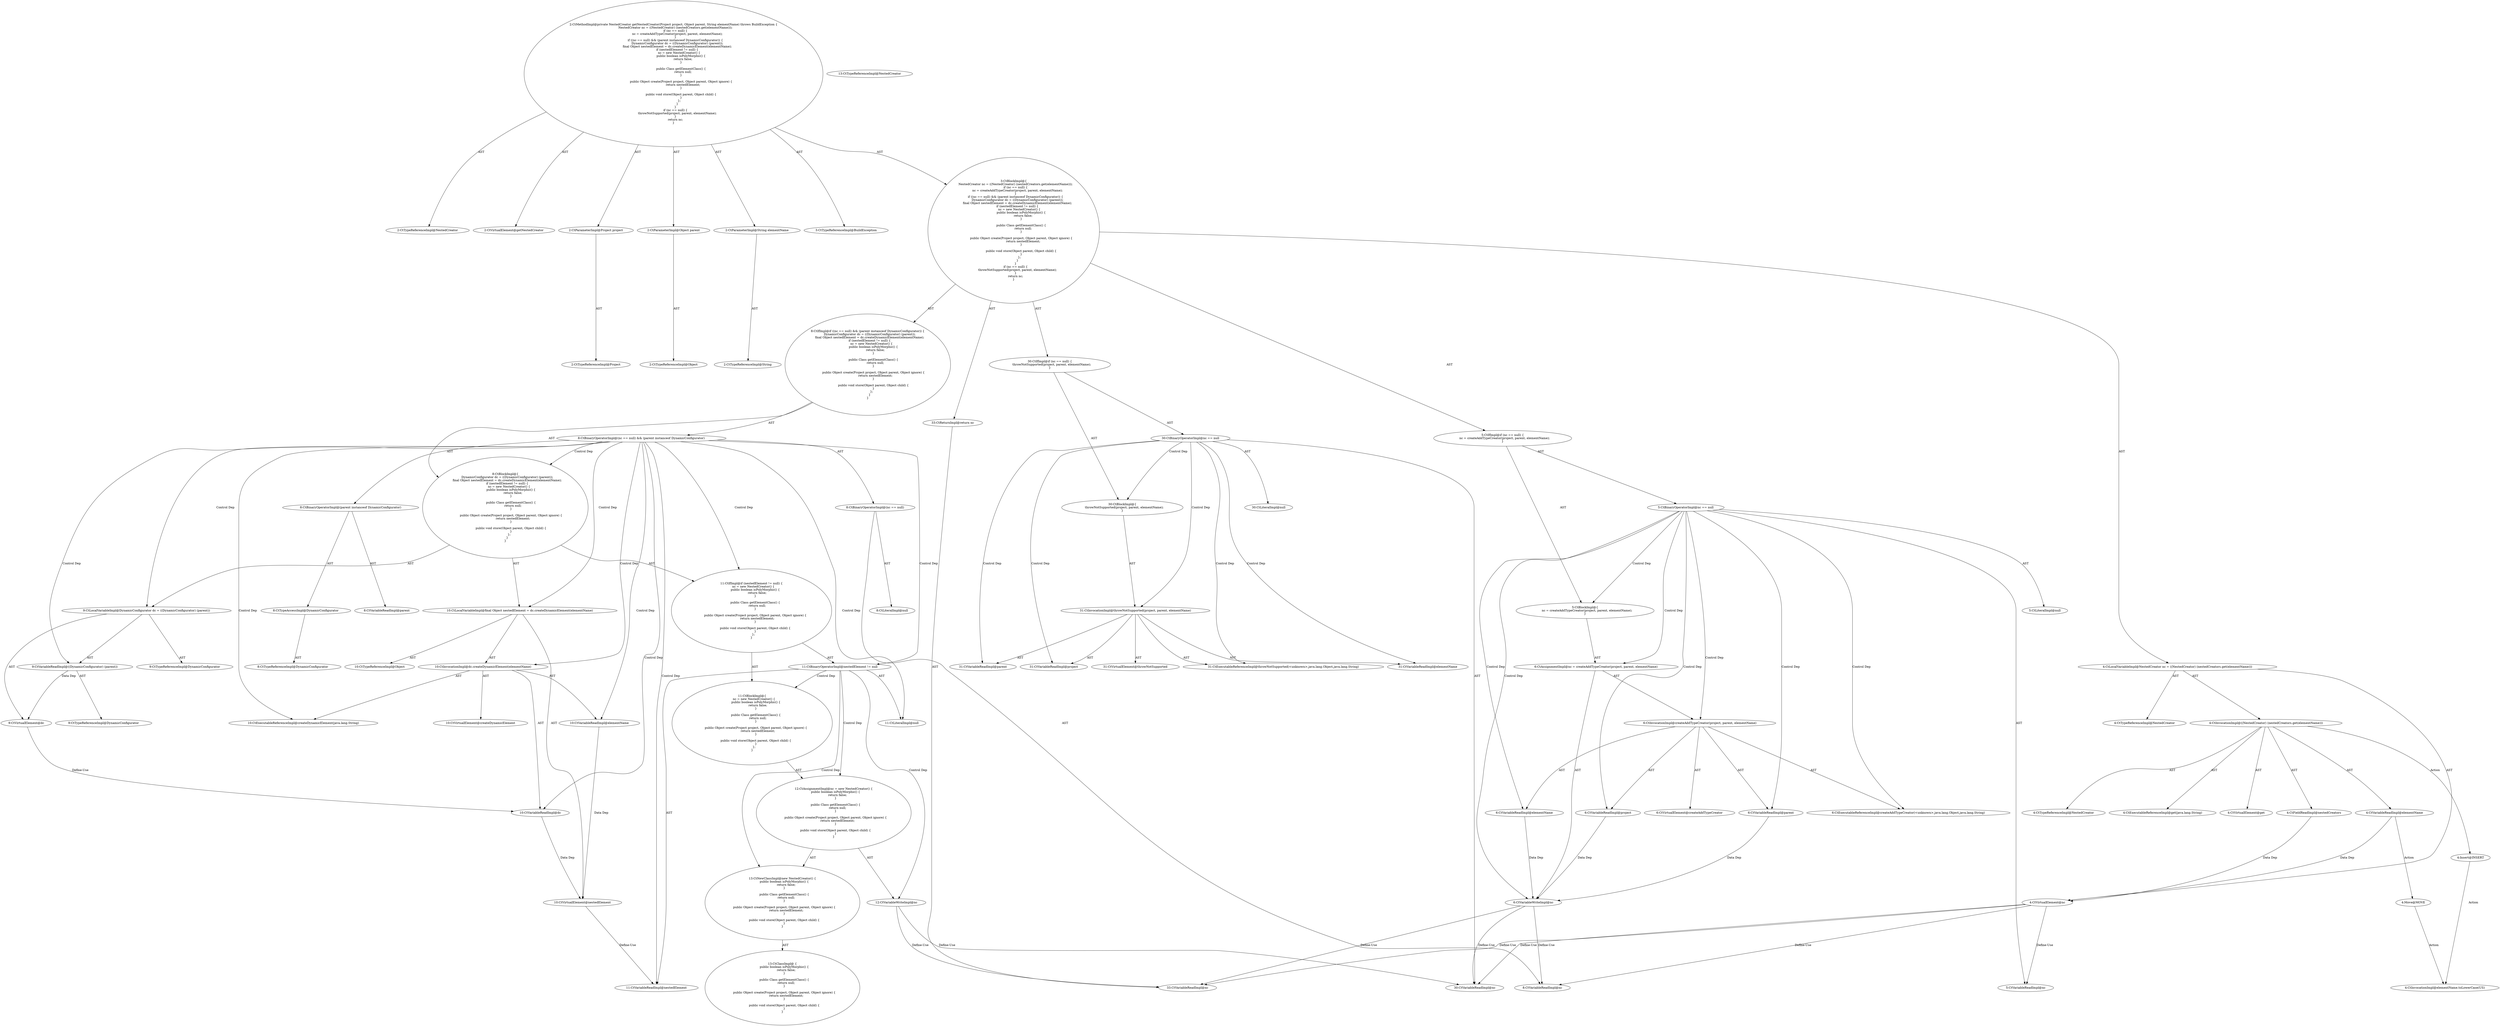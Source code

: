 digraph "getNestedCreator#?,Project,Object,String" {
0 [label="2:CtTypeReferenceImpl@NestedCreator" shape=ellipse]
1 [label="2:CtVirtualElement@getNestedCreator" shape=ellipse]
2 [label="2:CtParameterImpl@Project project" shape=ellipse]
3 [label="2:CtTypeReferenceImpl@Project" shape=ellipse]
4 [label="2:CtParameterImpl@Object parent" shape=ellipse]
5 [label="2:CtTypeReferenceImpl@Object" shape=ellipse]
6 [label="2:CtParameterImpl@String elementName" shape=ellipse]
7 [label="2:CtTypeReferenceImpl@String" shape=ellipse]
8 [label="3:CtTypeReferenceImpl@BuildException" shape=ellipse]
9 [label="4:CtTypeReferenceImpl@NestedCreator" shape=ellipse]
10 [label="4:CtExecutableReferenceImpl@get(java.lang.String)" shape=ellipse]
11 [label="4:CtVirtualElement@get" shape=ellipse]
12 [label="4:CtFieldReadImpl@nestedCreators" shape=ellipse]
13 [label="4:CtVariableReadImpl@elementName" shape=ellipse]
14 [label="4:CtInvocationImpl@((NestedCreator) (nestedCreators.get(elementName)))" shape=ellipse]
15 [label="4:CtTypeReferenceImpl@NestedCreator" shape=ellipse]
16 [label="4:CtVirtualElement@nc" shape=ellipse]
17 [label="4:CtLocalVariableImpl@NestedCreator nc = ((NestedCreator) (nestedCreators.get(elementName)))" shape=ellipse]
18 [label="5:CtVariableReadImpl@nc" shape=ellipse]
19 [label="5:CtLiteralImpl@null" shape=ellipse]
20 [label="5:CtBinaryOperatorImpl@nc == null" shape=ellipse]
21 [label="6:CtVariableWriteImpl@nc" shape=ellipse]
22 [label="6:CtExecutableReferenceImpl@createAddTypeCreator(<unknown>,java.lang.Object,java.lang.String)" shape=ellipse]
23 [label="6:CtVirtualElement@createAddTypeCreator" shape=ellipse]
24 [label="6:CtVariableReadImpl@project" shape=ellipse]
25 [label="6:CtVariableReadImpl@parent" shape=ellipse]
26 [label="6:CtVariableReadImpl@elementName" shape=ellipse]
27 [label="6:CtInvocationImpl@createAddTypeCreator(project, parent, elementName)" shape=ellipse]
28 [label="6:CtAssignmentImpl@nc = createAddTypeCreator(project, parent, elementName)" shape=ellipse]
29 [label="5:CtBlockImpl@\{
    nc = createAddTypeCreator(project, parent, elementName);
\}" shape=ellipse]
30 [label="5:CtIfImpl@if (nc == null) \{
    nc = createAddTypeCreator(project, parent, elementName);
\}" shape=ellipse]
31 [label="8:CtVariableReadImpl@nc" shape=ellipse]
32 [label="8:CtLiteralImpl@null" shape=ellipse]
33 [label="8:CtBinaryOperatorImpl@(nc == null)" shape=ellipse]
34 [label="8:CtVariableReadImpl@parent" shape=ellipse]
35 [label="8:CtTypeAccessImpl@DynamicConfigurator" shape=ellipse]
36 [label="8:CtTypeReferenceImpl@DynamicConfigurator" shape=ellipse]
37 [label="8:CtBinaryOperatorImpl@(parent instanceof DynamicConfigurator)" shape=ellipse]
38 [label="8:CtBinaryOperatorImpl@(nc == null) && (parent instanceof DynamicConfigurator)" shape=ellipse]
39 [label="9:CtTypeReferenceImpl@DynamicConfigurator" shape=ellipse]
40 [label="9:CtVariableReadImpl@((DynamicConfigurator) (parent))" shape=ellipse]
41 [label="9:CtTypeReferenceImpl@DynamicConfigurator" shape=ellipse]
42 [label="9:CtVirtualElement@dc" shape=ellipse]
43 [label="9:CtLocalVariableImpl@DynamicConfigurator dc = ((DynamicConfigurator) (parent))" shape=ellipse]
44 [label="10:CtTypeReferenceImpl@Object" shape=ellipse]
45 [label="10:CtExecutableReferenceImpl@createDynamicElement(java.lang.String)" shape=ellipse]
46 [label="10:CtVirtualElement@createDynamicElement" shape=ellipse]
47 [label="10:CtVariableReadImpl@dc" shape=ellipse]
48 [label="10:CtVariableReadImpl@elementName" shape=ellipse]
49 [label="10:CtInvocationImpl@dc.createDynamicElement(elementName)" shape=ellipse]
50 [label="10:CtVirtualElement@nestedElement" shape=ellipse]
51 [label="10:CtLocalVariableImpl@final Object nestedElement = dc.createDynamicElement(elementName)" shape=ellipse]
52 [label="11:CtVariableReadImpl@nestedElement" shape=ellipse]
53 [label="11:CtLiteralImpl@null" shape=ellipse]
54 [label="11:CtBinaryOperatorImpl@nestedElement != null" shape=ellipse]
55 [label="12:CtVariableWriteImpl@nc" shape=ellipse]
56 [label="13:CtTypeReferenceImpl@NestedCreator" shape=ellipse]
57 [label="13:CtNewClassImpl@new NestedCreator() \{
    public boolean isPolyMorphic() \{
        return false;
    \}

    public Class getElementClass() \{
        return null;
    \}

    public Object create(Project project, Object parent, Object ignore) \{
        return nestedElement;
    \}

    public void store(Object parent, Object child) \{
    \}
\}" shape=ellipse]
58 [label="13:CtClassImpl@ \{
    public boolean isPolyMorphic() \{
        return false;
    \}

    public Class getElementClass() \{
        return null;
    \}

    public Object create(Project project, Object parent, Object ignore) \{
        return nestedElement;
    \}

    public void store(Object parent, Object child) \{
    \}
\}" shape=ellipse]
59 [label="12:CtAssignmentImpl@nc = new NestedCreator() \{
    public boolean isPolyMorphic() \{
        return false;
    \}

    public Class getElementClass() \{
        return null;
    \}

    public Object create(Project project, Object parent, Object ignore) \{
        return nestedElement;
    \}

    public void store(Object parent, Object child) \{
    \}
\}" shape=ellipse]
60 [label="11:CtBlockImpl@\{
    nc = new NestedCreator() \{
        public boolean isPolyMorphic() \{
            return false;
        \}

        public Class getElementClass() \{
            return null;
        \}

        public Object create(Project project, Object parent, Object ignore) \{
            return nestedElement;
        \}

        public void store(Object parent, Object child) \{
        \}
    \};
\}" shape=ellipse]
61 [label="11:CtIfImpl@if (nestedElement != null) \{
    nc = new NestedCreator() \{
        public boolean isPolyMorphic() \{
            return false;
        \}

        public Class getElementClass() \{
            return null;
        \}

        public Object create(Project project, Object parent, Object ignore) \{
            return nestedElement;
        \}

        public void store(Object parent, Object child) \{
        \}
    \};
\}" shape=ellipse]
62 [label="8:CtBlockImpl@\{
    DynamicConfigurator dc = ((DynamicConfigurator) (parent));
    final Object nestedElement = dc.createDynamicElement(elementName);
    if (nestedElement != null) \{
        nc = new NestedCreator() \{
            public boolean isPolyMorphic() \{
                return false;
            \}

            public Class getElementClass() \{
                return null;
            \}

            public Object create(Project project, Object parent, Object ignore) \{
                return nestedElement;
            \}

            public void store(Object parent, Object child) \{
            \}
        \};
    \}
\}" shape=ellipse]
63 [label="8:CtIfImpl@if ((nc == null) && (parent instanceof DynamicConfigurator)) \{
    DynamicConfigurator dc = ((DynamicConfigurator) (parent));
    final Object nestedElement = dc.createDynamicElement(elementName);
    if (nestedElement != null) \{
        nc = new NestedCreator() \{
            public boolean isPolyMorphic() \{
                return false;
            \}

            public Class getElementClass() \{
                return null;
            \}

            public Object create(Project project, Object parent, Object ignore) \{
                return nestedElement;
            \}

            public void store(Object parent, Object child) \{
            \}
        \};
    \}
\}" shape=ellipse]
64 [label="30:CtVariableReadImpl@nc" shape=ellipse]
65 [label="30:CtLiteralImpl@null" shape=ellipse]
66 [label="30:CtBinaryOperatorImpl@nc == null" shape=ellipse]
67 [label="31:CtExecutableReferenceImpl@throwNotSupported(<unknown>,java.lang.Object,java.lang.String)" shape=ellipse]
68 [label="31:CtVirtualElement@throwNotSupported" shape=ellipse]
69 [label="31:CtVariableReadImpl@project" shape=ellipse]
70 [label="31:CtVariableReadImpl@parent" shape=ellipse]
71 [label="31:CtVariableReadImpl@elementName" shape=ellipse]
72 [label="31:CtInvocationImpl@throwNotSupported(project, parent, elementName)" shape=ellipse]
73 [label="30:CtBlockImpl@\{
    throwNotSupported(project, parent, elementName);
\}" shape=ellipse]
74 [label="30:CtIfImpl@if (nc == null) \{
    throwNotSupported(project, parent, elementName);
\}" shape=ellipse]
75 [label="33:CtVariableReadImpl@nc" shape=ellipse]
76 [label="33:CtReturnImpl@return nc" shape=ellipse]
77 [label="3:CtBlockImpl@\{
    NestedCreator nc = ((NestedCreator) (nestedCreators.get(elementName)));
    if (nc == null) \{
        nc = createAddTypeCreator(project, parent, elementName);
    \}
    if ((nc == null) && (parent instanceof DynamicConfigurator)) \{
        DynamicConfigurator dc = ((DynamicConfigurator) (parent));
        final Object nestedElement = dc.createDynamicElement(elementName);
        if (nestedElement != null) \{
            nc = new NestedCreator() \{
                public boolean isPolyMorphic() \{
                    return false;
                \}

                public Class getElementClass() \{
                    return null;
                \}

                public Object create(Project project, Object parent, Object ignore) \{
                    return nestedElement;
                \}

                public void store(Object parent, Object child) \{
                \}
            \};
        \}
    \}
    if (nc == null) \{
        throwNotSupported(project, parent, elementName);
    \}
    return nc;
\}" shape=ellipse]
78 [label="2:CtMethodImpl@private NestedCreator getNestedCreator(Project project, Object parent, String elementName) throws BuildException \{
    NestedCreator nc = ((NestedCreator) (nestedCreators.get(elementName)));
    if (nc == null) \{
        nc = createAddTypeCreator(project, parent, elementName);
    \}
    if ((nc == null) && (parent instanceof DynamicConfigurator)) \{
        DynamicConfigurator dc = ((DynamicConfigurator) (parent));
        final Object nestedElement = dc.createDynamicElement(elementName);
        if (nestedElement != null) \{
            nc = new NestedCreator() \{
                public boolean isPolyMorphic() \{
                    return false;
                \}

                public Class getElementClass() \{
                    return null;
                \}

                public Object create(Project project, Object parent, Object ignore) \{
                    return nestedElement;
                \}

                public void store(Object parent, Object child) \{
                \}
            \};
        \}
    \}
    if (nc == null) \{
        throwNotSupported(project, parent, elementName);
    \}
    return nc;
\}" shape=ellipse]
79 [label="4:Insert@INSERT" shape=ellipse]
80 [label="4:CtInvocationImpl@elementName.toLowerCase(US)" shape=ellipse]
81 [label="4:Move@MOVE" shape=ellipse]
2 -> 3 [label="AST"];
4 -> 5 [label="AST"];
6 -> 7 [label="AST"];
12 -> 16 [label="Data Dep"];
13 -> 16 [label="Data Dep"];
13 -> 81 [label="Action"];
14 -> 11 [label="AST"];
14 -> 15 [label="AST"];
14 -> 12 [label="AST"];
14 -> 10 [label="AST"];
14 -> 13 [label="AST"];
14 -> 79 [label="Action"];
16 -> 18 [label="Define-Use"];
16 -> 31 [label="Define-Use"];
16 -> 64 [label="Define-Use"];
16 -> 75 [label="Define-Use"];
17 -> 16 [label="AST"];
17 -> 9 [label="AST"];
17 -> 14 [label="AST"];
20 -> 18 [label="AST"];
20 -> 19 [label="AST"];
20 -> 29 [label="Control Dep"];
20 -> 28 [label="Control Dep"];
20 -> 21 [label="Control Dep"];
20 -> 27 [label="Control Dep"];
20 -> 22 [label="Control Dep"];
20 -> 24 [label="Control Dep"];
20 -> 25 [label="Control Dep"];
20 -> 26 [label="Control Dep"];
21 -> 31 [label="Define-Use"];
21 -> 64 [label="Define-Use"];
21 -> 75 [label="Define-Use"];
24 -> 21 [label="Data Dep"];
25 -> 21 [label="Data Dep"];
26 -> 21 [label="Data Dep"];
27 -> 23 [label="AST"];
27 -> 22 [label="AST"];
27 -> 24 [label="AST"];
27 -> 25 [label="AST"];
27 -> 26 [label="AST"];
28 -> 21 [label="AST"];
28 -> 27 [label="AST"];
29 -> 28 [label="AST"];
30 -> 20 [label="AST"];
30 -> 29 [label="AST"];
33 -> 31 [label="AST"];
33 -> 32 [label="AST"];
35 -> 36 [label="AST"];
37 -> 34 [label="AST"];
37 -> 35 [label="AST"];
38 -> 33 [label="AST"];
38 -> 37 [label="AST"];
38 -> 62 [label="Control Dep"];
38 -> 43 [label="Control Dep"];
38 -> 40 [label="Control Dep"];
38 -> 51 [label="Control Dep"];
38 -> 49 [label="Control Dep"];
38 -> 45 [label="Control Dep"];
38 -> 47 [label="Control Dep"];
38 -> 48 [label="Control Dep"];
38 -> 61 [label="Control Dep"];
38 -> 54 [label="Control Dep"];
38 -> 52 [label="Control Dep"];
38 -> 53 [label="Control Dep"];
40 -> 41 [label="AST"];
40 -> 42 [label="Data Dep"];
42 -> 47 [label="Define-Use"];
43 -> 42 [label="AST"];
43 -> 39 [label="AST"];
43 -> 40 [label="AST"];
47 -> 50 [label="Data Dep"];
48 -> 50 [label="Data Dep"];
49 -> 46 [label="AST"];
49 -> 47 [label="AST"];
49 -> 45 [label="AST"];
49 -> 48 [label="AST"];
50 -> 52 [label="Define-Use"];
51 -> 50 [label="AST"];
51 -> 44 [label="AST"];
51 -> 49 [label="AST"];
54 -> 52 [label="AST"];
54 -> 53 [label="AST"];
54 -> 60 [label="Control Dep"];
54 -> 59 [label="Control Dep"];
54 -> 55 [label="Control Dep"];
54 -> 57 [label="Control Dep"];
55 -> 64 [label="Define-Use"];
55 -> 75 [label="Define-Use"];
57 -> 58 [label="AST"];
59 -> 55 [label="AST"];
59 -> 57 [label="AST"];
60 -> 59 [label="AST"];
61 -> 54 [label="AST"];
61 -> 60 [label="AST"];
62 -> 43 [label="AST"];
62 -> 51 [label="AST"];
62 -> 61 [label="AST"];
63 -> 38 [label="AST"];
63 -> 62 [label="AST"];
66 -> 64 [label="AST"];
66 -> 65 [label="AST"];
66 -> 73 [label="Control Dep"];
66 -> 72 [label="Control Dep"];
66 -> 67 [label="Control Dep"];
66 -> 69 [label="Control Dep"];
66 -> 70 [label="Control Dep"];
66 -> 71 [label="Control Dep"];
72 -> 68 [label="AST"];
72 -> 67 [label="AST"];
72 -> 69 [label="AST"];
72 -> 70 [label="AST"];
72 -> 71 [label="AST"];
73 -> 72 [label="AST"];
74 -> 66 [label="AST"];
74 -> 73 [label="AST"];
76 -> 75 [label="AST"];
77 -> 17 [label="AST"];
77 -> 30 [label="AST"];
77 -> 63 [label="AST"];
77 -> 74 [label="AST"];
77 -> 76 [label="AST"];
78 -> 1 [label="AST"];
78 -> 0 [label="AST"];
78 -> 2 [label="AST"];
78 -> 4 [label="AST"];
78 -> 6 [label="AST"];
78 -> 8 [label="AST"];
78 -> 77 [label="AST"];
79 -> 80 [label="Action"];
81 -> 80 [label="Action"];
}
